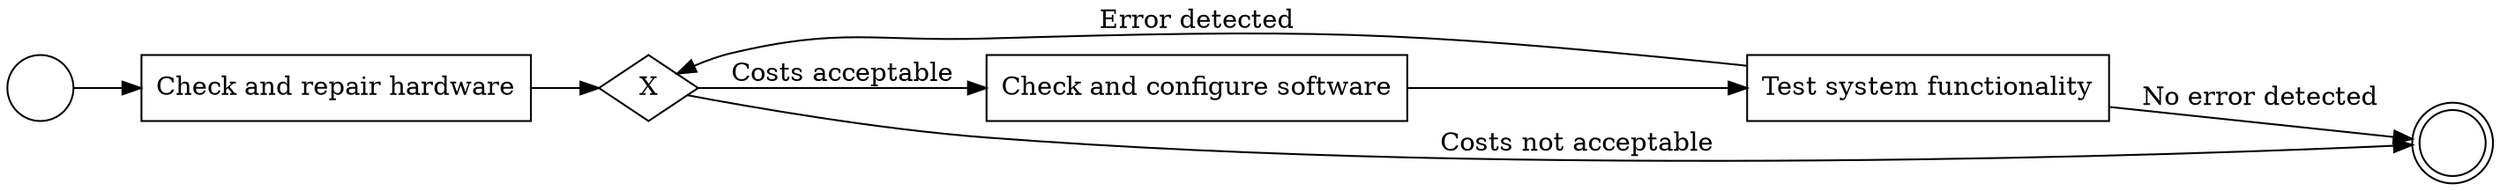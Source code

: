 

digraph G {
  rankdir=LR;
  start_1[shape=circle label=""];
  task_1[shape=rectangle label="Check and repair hardware"];
  task_2[shape=rectangle label="Check and configure software"];
  task_3[shape=rectangle label="Test system functionality"];
  seg_1[shape=diamond label="X"];
  end_1[shape=doublecircle label=""];
  start_1 -> task_1;
  task_1 -> seg_1;
  seg_1 -> task_2[label="Costs acceptable"];
  seg_1 -> end_1[label="Costs not acceptable"];
  task_2 -> task_3;
  task_3 -> seg_1[label="Error detected"];
  task_3 -> end_1[label="No error detected"];
}